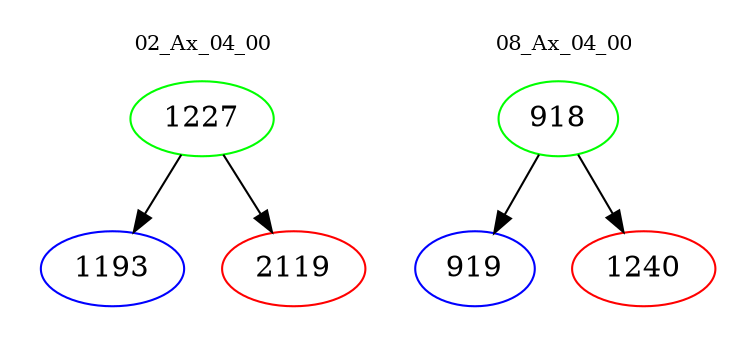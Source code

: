 digraph{
subgraph cluster_0 {
color = white
label = "02_Ax_04_00";
fontsize=10;
T0_1227 [label="1227", color="green"]
T0_1227 -> T0_1193 [color="black"]
T0_1193 [label="1193", color="blue"]
T0_1227 -> T0_2119 [color="black"]
T0_2119 [label="2119", color="red"]
}
subgraph cluster_1 {
color = white
label = "08_Ax_04_00";
fontsize=10;
T1_918 [label="918", color="green"]
T1_918 -> T1_919 [color="black"]
T1_919 [label="919", color="blue"]
T1_918 -> T1_1240 [color="black"]
T1_1240 [label="1240", color="red"]
}
}
